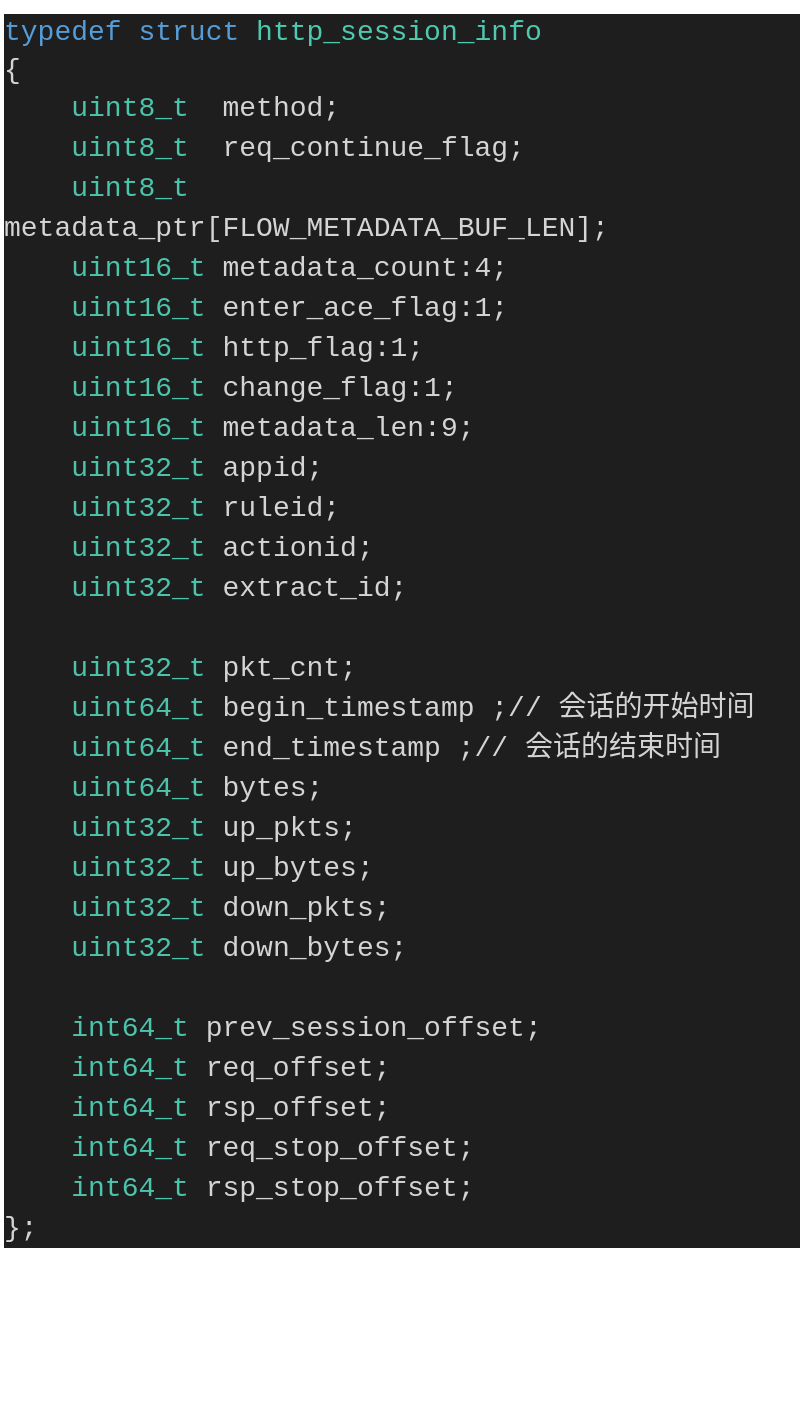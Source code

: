 <mxfile>
    <diagram id="JG8GZyAkX1H4u_6JpqwA" name="第 1 页">
        <mxGraphModel dx="1374" dy="790" grid="1" gridSize="10" guides="1" tooltips="1" connect="1" arrows="1" fold="1" page="1" pageScale="1" pageWidth="827" pageHeight="1169" math="0" shadow="0">
            <root>
                <mxCell id="0"/>
                <mxCell id="1" parent="0"/>
                <mxCell id="3" value="&lt;div style=&quot;background-color: rgb(30 , 30 , 30) ; line-height: 19px&quot;&gt;&lt;div style=&quot;color: rgb(212 , 212 , 212) ; font-family: &amp;#34;consolas&amp;#34; , &amp;#34;courier new&amp;#34; , monospace ; font-size: 14px ; font-weight: normal&quot;&gt;&lt;span style=&quot;color: #569cd6&quot;&gt;typedef&lt;/span&gt;&lt;span style=&quot;color: #d4d4d4&quot;&gt;&amp;nbsp;&lt;/span&gt;&lt;span style=&quot;color: #569cd6&quot;&gt;struct&lt;/span&gt;&lt;span style=&quot;color: #d4d4d4&quot;&gt;&amp;nbsp;&lt;/span&gt;&lt;span style=&quot;color: #4ec9b0&quot;&gt;http_session_info&lt;/span&gt;&lt;/div&gt;&lt;div style=&quot;color: rgb(212 , 212 , 212) ; font-family: &amp;#34;consolas&amp;#34; , &amp;#34;courier new&amp;#34; , monospace ; font-size: 14px ; font-weight: normal&quot;&gt;&lt;span style=&quot;color: #d4d4d4&quot;&gt;{&lt;/span&gt;&lt;/div&gt;&lt;div&gt;&lt;div&gt;&lt;font face=&quot;consolas, courier new, monospace&quot;&gt;&lt;span style=&quot;font-size: 14px&quot;&gt;&lt;font color=&quot;#d4d4d4&quot;&gt;&amp;nbsp; &amp;nbsp; &lt;/font&gt;&lt;font color=&quot;#4cc3ab&quot;&gt;uint8_t&amp;nbsp; &lt;/font&gt;&lt;font color=&quot;#d4d4d4&quot;&gt;method;&lt;/font&gt;&lt;/span&gt;&lt;/font&gt;&lt;/div&gt;&lt;div&gt;&lt;font face=&quot;consolas, courier new, monospace&quot;&gt;&lt;span style=&quot;font-size: 14px&quot;&gt;&lt;font color=&quot;#d4d4d4&quot;&gt;&amp;nbsp; &amp;nbsp; &lt;/font&gt;&lt;font color=&quot;#4cc3ab&quot;&gt;uint8_t&amp;nbsp; &lt;/font&gt;&lt;font color=&quot;#d4d4d4&quot;&gt;req_continue_flag;&lt;/font&gt;&lt;/span&gt;&lt;/font&gt;&lt;/div&gt;&lt;div&gt;&lt;font face=&quot;consolas, courier new, monospace&quot;&gt;&lt;span style=&quot;font-size: 14px&quot;&gt;&lt;font color=&quot;#d4d4d4&quot;&gt;&amp;nbsp; &amp;nbsp; &lt;/font&gt;&lt;font color=&quot;#4cc3ab&quot;&gt;uint8_t&amp;nbsp; &lt;/font&gt;&lt;font color=&quot;#d4d4d4&quot;&gt;metadata_ptr[FLOW_METADATA_BUF_LEN];&lt;/font&gt;&lt;/span&gt;&lt;/font&gt;&lt;/div&gt;&lt;div&gt;&lt;font face=&quot;consolas, courier new, monospace&quot;&gt;&lt;span style=&quot;font-size: 14px&quot;&gt;&lt;font color=&quot;#d4d4d4&quot;&gt;&amp;nbsp; &amp;nbsp; &lt;/font&gt;&lt;font color=&quot;#4cc3ab&quot;&gt;uint16_t &lt;/font&gt;&lt;font color=&quot;#d4d4d4&quot;&gt;metadata_count:4;&lt;/font&gt;&lt;/span&gt;&lt;/font&gt;&lt;/div&gt;&lt;div&gt;&lt;font face=&quot;consolas, courier new, monospace&quot;&gt;&lt;span style=&quot;font-size: 14px&quot;&gt;&lt;font color=&quot;#d4d4d4&quot;&gt;&amp;nbsp; &amp;nbsp; &lt;/font&gt;&lt;font color=&quot;#4cc3ab&quot;&gt;uint16_t &lt;/font&gt;&lt;font color=&quot;#d4d4d4&quot;&gt;enter_ace_flag:1;&lt;/font&gt;&lt;/span&gt;&lt;/font&gt;&lt;/div&gt;&lt;div&gt;&lt;font face=&quot;consolas, courier new, monospace&quot;&gt;&lt;span style=&quot;font-size: 14px&quot;&gt;&lt;font color=&quot;#d4d4d4&quot;&gt;&amp;nbsp; &amp;nbsp; &lt;/font&gt;&lt;font color=&quot;#4cc3ab&quot;&gt;uint16_t &lt;/font&gt;&lt;font color=&quot;#d4d4d4&quot;&gt;http_flag:1;&lt;/font&gt;&lt;/span&gt;&lt;/font&gt;&lt;/div&gt;&lt;div&gt;&lt;font face=&quot;consolas, courier new, monospace&quot;&gt;&lt;span style=&quot;font-size: 14px&quot;&gt;&lt;font color=&quot;#d4d4d4&quot;&gt;&amp;nbsp; &amp;nbsp; &lt;/font&gt;&lt;font color=&quot;#4cc3ab&quot;&gt;uint16_t &lt;/font&gt;&lt;font color=&quot;#d4d4d4&quot;&gt;change_flag:1;&lt;/font&gt;&lt;/span&gt;&lt;/font&gt;&lt;/div&gt;&lt;div&gt;&lt;font face=&quot;consolas, courier new, monospace&quot;&gt;&lt;span style=&quot;font-size: 14px&quot;&gt;&lt;font color=&quot;#d4d4d4&quot;&gt;&amp;nbsp; &amp;nbsp; &lt;/font&gt;&lt;font color=&quot;#4cc3ab&quot;&gt;uint16_t &lt;/font&gt;&lt;font color=&quot;#d4d4d4&quot;&gt;metadata_len:9;&lt;/font&gt;&lt;/span&gt;&lt;/font&gt;&lt;/div&gt;&lt;div&gt;&lt;font face=&quot;consolas, courier new, monospace&quot;&gt;&lt;span style=&quot;font-size: 14px&quot;&gt;&lt;font color=&quot;#d4d4d4&quot;&gt;&amp;nbsp; &amp;nbsp; &lt;/font&gt;&lt;font color=&quot;#4cc3ab&quot;&gt;uint32_t &lt;/font&gt;&lt;font color=&quot;#d4d4d4&quot;&gt;appid;&lt;/font&gt;&lt;/span&gt;&lt;/font&gt;&lt;/div&gt;&lt;div&gt;&lt;font face=&quot;consolas, courier new, monospace&quot;&gt;&lt;span style=&quot;font-size: 14px&quot;&gt;&lt;font color=&quot;#d4d4d4&quot;&gt;&amp;nbsp; &amp;nbsp; &lt;/font&gt;&lt;font color=&quot;#4cc3ab&quot;&gt;uint32_t &lt;/font&gt;&lt;font color=&quot;#d4d4d4&quot;&gt;ruleid;&lt;/font&gt;&lt;/span&gt;&lt;/font&gt;&lt;/div&gt;&lt;div&gt;&lt;font face=&quot;consolas, courier new, monospace&quot;&gt;&lt;span style=&quot;font-size: 14px&quot;&gt;&lt;font color=&quot;#d4d4d4&quot;&gt;&amp;nbsp; &amp;nbsp; &lt;/font&gt;&lt;font color=&quot;#4cc3ab&quot;&gt;uint32_t &lt;/font&gt;&lt;font color=&quot;#d4d4d4&quot;&gt;actionid;&lt;/font&gt;&lt;/span&gt;&lt;/font&gt;&lt;/div&gt;&lt;div&gt;&lt;font face=&quot;consolas, courier new, monospace&quot;&gt;&lt;span style=&quot;font-size: 14px&quot;&gt;&lt;font color=&quot;#d4d4d4&quot;&gt;&amp;nbsp; &amp;nbsp; &lt;/font&gt;&lt;font color=&quot;#4cc3ab&quot;&gt;uint32_t &lt;/font&gt;&lt;font color=&quot;#d4d4d4&quot;&gt;extract_id;&lt;/font&gt;&lt;/span&gt;&lt;/font&gt;&lt;/div&gt;&lt;div&gt;&lt;font color=&quot;#d4d4d4&quot; face=&quot;consolas, courier new, monospace&quot;&gt;&lt;span style=&quot;font-size: 14px&quot;&gt;&lt;br&gt;&lt;/span&gt;&lt;/font&gt;&lt;/div&gt;&lt;div&gt;&lt;font face=&quot;consolas, courier new, monospace&quot;&gt;&lt;span style=&quot;font-size: 14px&quot;&gt;&lt;font color=&quot;#d4d4d4&quot;&gt;&amp;nbsp; &amp;nbsp; &lt;/font&gt;&lt;font color=&quot;#4cc3ab&quot;&gt;uint32_t &lt;/font&gt;&lt;font color=&quot;#d4d4d4&quot;&gt;pkt_cnt;&lt;/font&gt;&lt;/span&gt;&lt;/font&gt;&lt;/div&gt;&lt;div&gt;&lt;font face=&quot;consolas, courier new, monospace&quot;&gt;&lt;span style=&quot;font-size: 14px&quot;&gt;&lt;font color=&quot;#d4d4d4&quot;&gt;&amp;nbsp; &amp;nbsp; &lt;/font&gt;&lt;font color=&quot;#4cc3ab&quot;&gt;uint64_t &lt;/font&gt;&lt;font color=&quot;#d4d4d4&quot;&gt;begin_timestamp ;// 会话的开始时间&lt;/font&gt;&lt;/span&gt;&lt;/font&gt;&lt;/div&gt;&lt;div&gt;&lt;font face=&quot;consolas, courier new, monospace&quot;&gt;&lt;span style=&quot;font-size: 14px&quot;&gt;&lt;font color=&quot;#d4d4d4&quot;&gt;&amp;nbsp; &amp;nbsp; &lt;/font&gt;&lt;font color=&quot;#4cc3ab&quot;&gt;uint64_t &lt;/font&gt;&lt;font color=&quot;#d4d4d4&quot;&gt;end_timestamp ;// 会话的结束时间&lt;/font&gt;&lt;/span&gt;&lt;/font&gt;&lt;/div&gt;&lt;div&gt;&lt;font face=&quot;consolas, courier new, monospace&quot;&gt;&lt;span style=&quot;font-size: 14px&quot;&gt;&lt;font color=&quot;#d4d4d4&quot;&gt;&amp;nbsp; &amp;nbsp; &lt;/font&gt;&lt;font color=&quot;#4cc3ab&quot;&gt;uint64_t &lt;/font&gt;&lt;font color=&quot;#d4d4d4&quot;&gt;bytes;&lt;/font&gt;&lt;/span&gt;&lt;/font&gt;&lt;/div&gt;&lt;div&gt;&lt;font face=&quot;consolas, courier new, monospace&quot;&gt;&lt;span style=&quot;font-size: 14px&quot;&gt;&lt;font color=&quot;#d4d4d4&quot;&gt;&amp;nbsp; &amp;nbsp; &lt;/font&gt;&lt;font color=&quot;#4cc3ab&quot;&gt;uint32_t &lt;/font&gt;&lt;font color=&quot;#d4d4d4&quot;&gt;up_pkts;&lt;/font&gt;&lt;/span&gt;&lt;/font&gt;&lt;/div&gt;&lt;div&gt;&lt;font face=&quot;consolas, courier new, monospace&quot;&gt;&lt;span style=&quot;font-size: 14px&quot;&gt;&lt;font color=&quot;#d4d4d4&quot;&gt;&amp;nbsp; &amp;nbsp; &lt;/font&gt;&lt;font color=&quot;#4cc3ab&quot;&gt;uint32_t &lt;/font&gt;&lt;font color=&quot;#d4d4d4&quot;&gt;up_bytes;&lt;/font&gt;&lt;/span&gt;&lt;/font&gt;&lt;/div&gt;&lt;div&gt;&lt;font face=&quot;consolas, courier new, monospace&quot;&gt;&lt;span style=&quot;font-size: 14px&quot;&gt;&lt;font color=&quot;#d4d4d4&quot;&gt;&amp;nbsp; &amp;nbsp; &lt;/font&gt;&lt;font color=&quot;#4cc3ab&quot;&gt;uint32_t &lt;/font&gt;&lt;font color=&quot;#d4d4d4&quot;&gt;down_pkts;&lt;/font&gt;&lt;/span&gt;&lt;/font&gt;&lt;/div&gt;&lt;div&gt;&lt;font face=&quot;consolas, courier new, monospace&quot;&gt;&lt;span style=&quot;font-size: 14px&quot;&gt;&lt;font color=&quot;#d4d4d4&quot;&gt;&amp;nbsp; &amp;nbsp; &lt;/font&gt;&lt;font color=&quot;#4cc3ab&quot;&gt;uint32_t &lt;/font&gt;&lt;font color=&quot;#d4d4d4&quot;&gt;down_bytes;&lt;/font&gt;&lt;/span&gt;&lt;/font&gt;&lt;/div&gt;&lt;div&gt;&lt;font color=&quot;#d4d4d4&quot; face=&quot;consolas, courier new, monospace&quot;&gt;&lt;span style=&quot;font-size: 14px&quot;&gt;&lt;br&gt;&lt;/span&gt;&lt;/font&gt;&lt;/div&gt;&lt;div&gt;&lt;font face=&quot;consolas, courier new, monospace&quot;&gt;&lt;span style=&quot;font-size: 14px&quot;&gt;&lt;font color=&quot;#d4d4d4&quot;&gt;&amp;nbsp; &amp;nbsp; &lt;/font&gt;&lt;font color=&quot;#4cc3ab&quot;&gt;int64_t &lt;/font&gt;&lt;font color=&quot;#d4d4d4&quot;&gt;prev_session_offset;&lt;/font&gt;&lt;/span&gt;&lt;/font&gt;&lt;/div&gt;&lt;div&gt;&lt;font face=&quot;consolas, courier new, monospace&quot;&gt;&lt;span style=&quot;font-size: 14px&quot;&gt;&lt;font color=&quot;#d4d4d4&quot;&gt;&amp;nbsp; &amp;nbsp; &lt;/font&gt;&lt;font color=&quot;#4cc3ab&quot;&gt;int64_t &lt;/font&gt;&lt;font color=&quot;#d4d4d4&quot;&gt;req_offset;&lt;/font&gt;&lt;/span&gt;&lt;/font&gt;&lt;/div&gt;&lt;div&gt;&lt;font face=&quot;consolas, courier new, monospace&quot;&gt;&lt;span style=&quot;font-size: 14px&quot;&gt;&lt;font color=&quot;#d4d4d4&quot;&gt;&amp;nbsp; &amp;nbsp; &lt;/font&gt;&lt;font color=&quot;#4cc3ab&quot;&gt;int64_t &lt;/font&gt;&lt;font color=&quot;#d4d4d4&quot;&gt;rsp_offset;&lt;/font&gt;&lt;/span&gt;&lt;/font&gt;&lt;/div&gt;&lt;div&gt;&lt;font face=&quot;consolas, courier new, monospace&quot;&gt;&lt;span style=&quot;font-size: 14px&quot;&gt;&lt;font color=&quot;#d4d4d4&quot;&gt;&amp;nbsp; &amp;nbsp; &lt;/font&gt;&lt;font color=&quot;#4cc3ab&quot;&gt;int64_t &lt;/font&gt;&lt;font color=&quot;#d4d4d4&quot;&gt;req_stop_offset;&lt;/font&gt;&lt;/span&gt;&lt;/font&gt;&lt;/div&gt;&lt;div&gt;&lt;font face=&quot;consolas, courier new, monospace&quot;&gt;&lt;span style=&quot;font-size: 14px&quot;&gt;&lt;font color=&quot;#d4d4d4&quot;&gt;&amp;nbsp; &amp;nbsp; &lt;/font&gt;&lt;font color=&quot;#4cc3ab&quot;&gt;int64_t &lt;/font&gt;&lt;font color=&quot;#d4d4d4&quot;&gt;rsp_stop_offset;&lt;/font&gt;&lt;/span&gt;&lt;/font&gt;&lt;/div&gt;&lt;/div&gt;&lt;div style=&quot;font-family: &amp;#34;consolas&amp;#34; , &amp;#34;courier new&amp;#34; , monospace ; font-size: 14px ; font-weight: normal ; color: rgb(212 , 212 , 212)&quot;&gt;&lt;span style=&quot;color: #d4d4d4&quot;&gt;}&lt;/span&gt;&lt;span style=&quot;color: #d4d4d4&quot;&gt;;&lt;/span&gt;&lt;/div&gt;&lt;/div&gt;" style="text;whiteSpace=wrap;html=1;" vertex="1" parent="1">
                    <mxGeometry x="400" y="20" width="400" height="700" as="geometry"/>
                </mxCell>
            </root>
        </mxGraphModel>
    </diagram>
</mxfile>